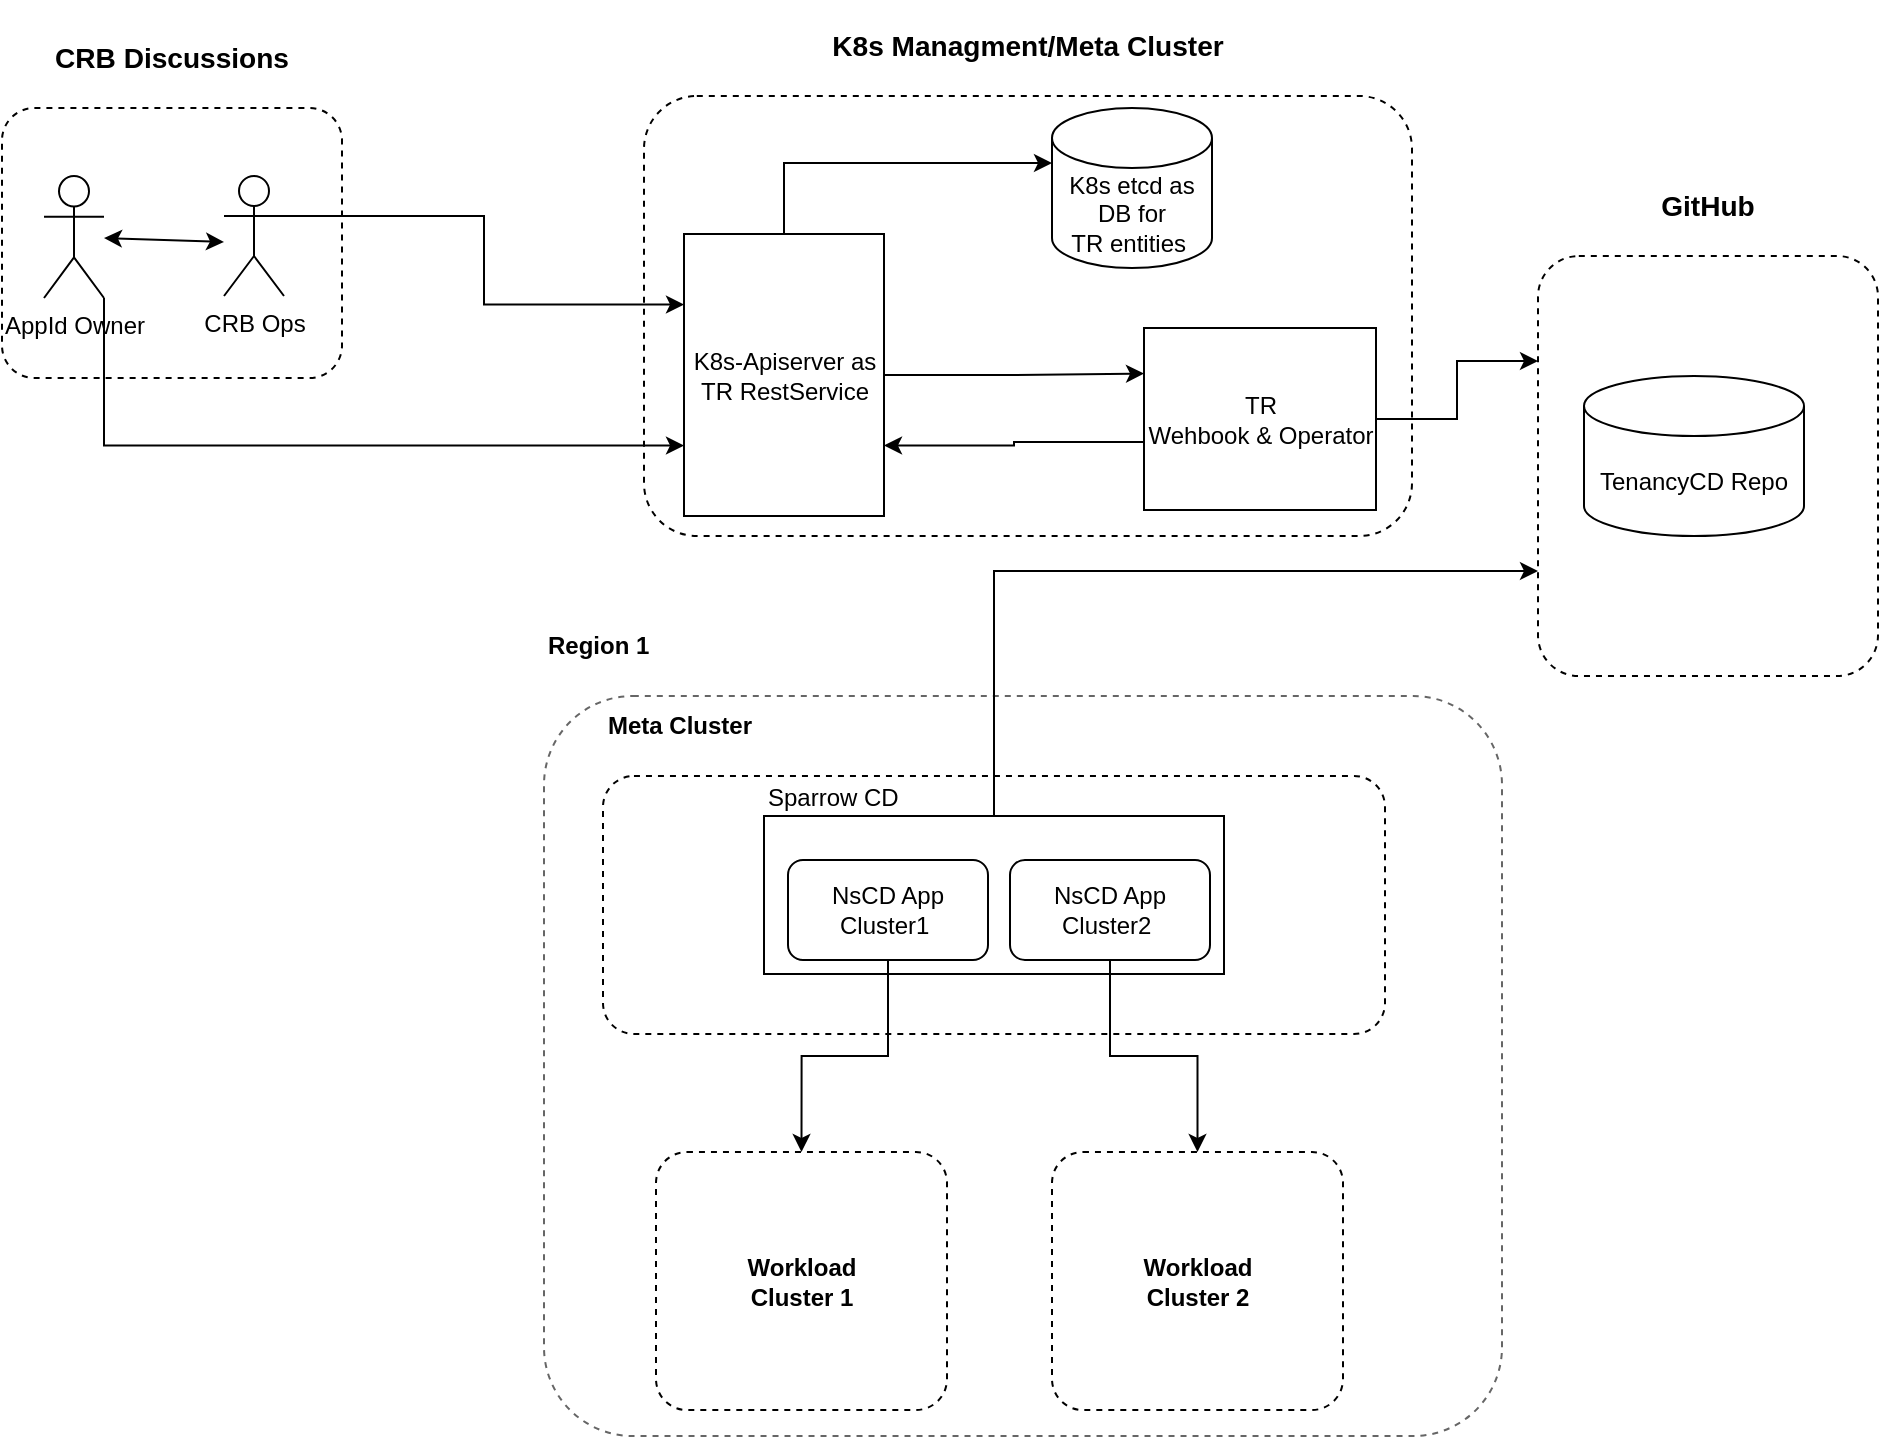 <mxfile version="14.8.2" type="github">
  <diagram name="Page-1" id="5f0bae14-7c28-e335-631c-24af17079c00">
    <mxGraphModel dx="946" dy="614" grid="0" gridSize="10" guides="1" tooltips="1" connect="1" arrows="1" fold="1" page="1" pageScale="1" pageWidth="1100" pageHeight="850" background="#ffffff" math="0" shadow="0">
      <root>
        <mxCell id="0" />
        <mxCell id="1" parent="0" />
        <mxCell id="AYsVlVa_zpvkdXSu99Lo-3" value="&lt;h4&gt;Region 1&lt;/h4&gt;" style="rounded=1;whiteSpace=wrap;html=1;fillColor=none;sketch=0;glass=0;arcSize=12;dashed=1;align=left;labelPosition=center;verticalLabelPosition=top;verticalAlign=bottom;strokeColor=#666666;" vertex="1" parent="1">
          <mxGeometry x="290" y="430" width="479" height="370" as="geometry" />
        </mxCell>
        <mxCell id="AYsVlVa_zpvkdXSu99Lo-11" value="&lt;h4&gt;Meta Cluster&lt;/h4&gt;" style="rounded=1;whiteSpace=wrap;html=1;fillColor=none;sketch=0;glass=0;arcSize=12;dashed=1;align=left;labelPosition=center;verticalLabelPosition=top;verticalAlign=bottom;" vertex="1" parent="1">
          <mxGeometry x="319.5" y="470" width="391" height="129" as="geometry" />
        </mxCell>
        <mxCell id="gNC8e_Q5bXdPXsjIlcGC-20" style="edgeStyle=orthogonalEdgeStyle;rounded=0;orthogonalLoop=1;jettySize=auto;html=1;exitX=1;exitY=1;exitDx=0;exitDy=0;exitPerimeter=0;entryX=0;entryY=0.75;entryDx=0;entryDy=0;" parent="1" source="gNC8e_Q5bXdPXsjIlcGC-1" target="gNC8e_Q5bXdPXsjIlcGC-5" edge="1">
          <mxGeometry relative="1" as="geometry" />
        </mxCell>
        <mxCell id="gNC8e_Q5bXdPXsjIlcGC-1" value="AppId Owner" style="shape=umlActor;verticalLabelPosition=bottom;verticalAlign=top;html=1;" parent="1" vertex="1">
          <mxGeometry x="40" y="170" width="30" height="61" as="geometry" />
        </mxCell>
        <mxCell id="gNC8e_Q5bXdPXsjIlcGC-18" style="edgeStyle=orthogonalEdgeStyle;rounded=0;orthogonalLoop=1;jettySize=auto;html=1;exitX=1;exitY=0.333;exitDx=0;exitDy=0;exitPerimeter=0;entryX=0;entryY=0.25;entryDx=0;entryDy=0;" parent="1" source="gNC8e_Q5bXdPXsjIlcGC-2" target="gNC8e_Q5bXdPXsjIlcGC-5" edge="1">
          <mxGeometry relative="1" as="geometry" />
        </mxCell>
        <mxCell id="gNC8e_Q5bXdPXsjIlcGC-2" value="CRB Ops" style="shape=umlActor;verticalLabelPosition=bottom;verticalAlign=top;html=1;" parent="1" vertex="1">
          <mxGeometry x="130" y="170" width="30" height="60" as="geometry" />
        </mxCell>
        <mxCell id="gNC8e_Q5bXdPXsjIlcGC-3" value="" style="endArrow=classic;startArrow=classic;html=1;" parent="1" source="gNC8e_Q5bXdPXsjIlcGC-1" edge="1">
          <mxGeometry width="50" height="50" relative="1" as="geometry">
            <mxPoint x="410" y="320" as="sourcePoint" />
            <mxPoint x="130" y="203" as="targetPoint" />
          </mxGeometry>
        </mxCell>
        <mxCell id="gNC8e_Q5bXdPXsjIlcGC-4" value="&lt;h3&gt;K8s Managment/Meta Cluster&lt;/h3&gt;" style="rounded=1;whiteSpace=wrap;html=1;fillColor=none;sketch=0;glass=0;arcSize=12;dashed=1;align=center;labelPosition=center;verticalLabelPosition=top;verticalAlign=bottom;" parent="1" vertex="1">
          <mxGeometry x="340" y="130" width="384" height="220" as="geometry" />
        </mxCell>
        <mxCell id="gNC8e_Q5bXdPXsjIlcGC-7" style="edgeStyle=orthogonalEdgeStyle;rounded=0;orthogonalLoop=1;jettySize=auto;html=1;exitX=0.5;exitY=0;exitDx=0;exitDy=0;entryX=0;entryY=0;entryDx=0;entryDy=27.5;entryPerimeter=0;" parent="1" source="gNC8e_Q5bXdPXsjIlcGC-5" target="gNC8e_Q5bXdPXsjIlcGC-6" edge="1">
          <mxGeometry relative="1" as="geometry" />
        </mxCell>
        <mxCell id="AYsVlVa_zpvkdXSu99Lo-19" style="edgeStyle=orthogonalEdgeStyle;rounded=0;orthogonalLoop=1;jettySize=auto;html=1;exitX=1;exitY=0.5;exitDx=0;exitDy=0;entryX=0;entryY=0.25;entryDx=0;entryDy=0;" edge="1" parent="1" source="gNC8e_Q5bXdPXsjIlcGC-5" target="gNC8e_Q5bXdPXsjIlcGC-8">
          <mxGeometry relative="1" as="geometry" />
        </mxCell>
        <mxCell id="gNC8e_Q5bXdPXsjIlcGC-5" value="K8s-Apiserver as &lt;br&gt;TR RestService" style="html=1;" parent="1" vertex="1">
          <mxGeometry x="360" y="199" width="100" height="141" as="geometry" />
        </mxCell>
        <mxCell id="gNC8e_Q5bXdPXsjIlcGC-6" value="K8s etcd as DB for&lt;br&gt;TR entities&amp;nbsp;" style="shape=cylinder3;whiteSpace=wrap;html=1;boundedLbl=1;backgroundOutline=1;size=15;glass=1;sketch=0;fillColor=none;" parent="1" vertex="1">
          <mxGeometry x="544" y="136" width="80" height="80" as="geometry" />
        </mxCell>
        <mxCell id="gNC8e_Q5bXdPXsjIlcGC-9" style="edgeStyle=orthogonalEdgeStyle;rounded=0;orthogonalLoop=1;jettySize=auto;html=1;exitX=0.009;exitY=0.626;exitDx=0;exitDy=0;entryX=1;entryY=0.75;entryDx=0;entryDy=0;exitPerimeter=0;" parent="1" source="gNC8e_Q5bXdPXsjIlcGC-8" target="gNC8e_Q5bXdPXsjIlcGC-5" edge="1">
          <mxGeometry relative="1" as="geometry" />
        </mxCell>
        <mxCell id="gNC8e_Q5bXdPXsjIlcGC-14" style="edgeStyle=orthogonalEdgeStyle;rounded=0;orthogonalLoop=1;jettySize=auto;html=1;exitX=1;exitY=0.5;exitDx=0;exitDy=0;entryX=0;entryY=0.25;entryDx=0;entryDy=0;" parent="1" source="gNC8e_Q5bXdPXsjIlcGC-8" target="gNC8e_Q5bXdPXsjIlcGC-10" edge="1">
          <mxGeometry relative="1" as="geometry" />
        </mxCell>
        <mxCell id="gNC8e_Q5bXdPXsjIlcGC-8" value="TR &lt;br&gt;Wehbook &amp;amp; Operator" style="html=1;" parent="1" vertex="1">
          <mxGeometry x="590" y="246" width="116" height="91" as="geometry" />
        </mxCell>
        <mxCell id="gNC8e_Q5bXdPXsjIlcGC-10" value="&lt;h3&gt;GitHub&lt;/h3&gt;" style="rounded=1;whiteSpace=wrap;html=1;fillColor=none;sketch=0;glass=0;arcSize=12;dashed=1;labelPosition=center;verticalLabelPosition=top;align=center;verticalAlign=bottom;" parent="1" vertex="1">
          <mxGeometry x="787" y="210" width="170" height="210" as="geometry" />
        </mxCell>
        <mxCell id="gNC8e_Q5bXdPXsjIlcGC-12" value="TenancyCD Repo" style="shape=cylinder3;whiteSpace=wrap;html=1;boundedLbl=1;backgroundOutline=1;size=15;glass=1;sketch=0;fillColor=none;" parent="1" vertex="1">
          <mxGeometry x="810" y="270" width="110" height="80" as="geometry" />
        </mxCell>
        <mxCell id="AYsVlVa_zpvkdXSu99Lo-18" style="edgeStyle=orthogonalEdgeStyle;rounded=0;orthogonalLoop=1;jettySize=auto;html=1;exitX=0.5;exitY=0;exitDx=0;exitDy=0;entryX=0;entryY=0.75;entryDx=0;entryDy=0;" edge="1" parent="1" source="gNC8e_Q5bXdPXsjIlcGC-15" target="gNC8e_Q5bXdPXsjIlcGC-10">
          <mxGeometry relative="1" as="geometry" />
        </mxCell>
        <mxCell id="gNC8e_Q5bXdPXsjIlcGC-15" value="Sparrow CD" style="html=1;labelPosition=center;verticalLabelPosition=top;align=left;verticalAlign=bottom;" parent="1" vertex="1">
          <mxGeometry x="400" y="490" width="230" height="79" as="geometry" />
        </mxCell>
        <mxCell id="AYsVlVa_zpvkdXSu99Lo-2" style="edgeStyle=orthogonalEdgeStyle;rounded=0;orthogonalLoop=1;jettySize=auto;html=1;exitX=0.5;exitY=1;exitDx=0;exitDy=0;" edge="1" parent="1">
          <mxGeometry relative="1" as="geometry">
            <mxPoint x="500" y="580" as="sourcePoint" />
            <mxPoint x="500" y="580" as="targetPoint" />
          </mxGeometry>
        </mxCell>
        <mxCell id="AYsVlVa_zpvkdXSu99Lo-16" style="edgeStyle=orthogonalEdgeStyle;rounded=0;orthogonalLoop=1;jettySize=auto;html=1;exitX=0.5;exitY=1;exitDx=0;exitDy=0;" edge="1" parent="1" source="AYsVlVa_zpvkdXSu99Lo-8" target="AYsVlVa_zpvkdXSu99Lo-15">
          <mxGeometry relative="1" as="geometry" />
        </mxCell>
        <mxCell id="AYsVlVa_zpvkdXSu99Lo-8" value="NsCD App Cluster2&amp;nbsp;" style="rounded=1;whiteSpace=wrap;html=1;glass=0;sketch=0;strokeColor=#000000;fillColor=none;align=center;" vertex="1" parent="1">
          <mxGeometry x="523" y="512" width="100" height="50" as="geometry" />
        </mxCell>
        <mxCell id="AYsVlVa_zpvkdXSu99Lo-17" style="edgeStyle=orthogonalEdgeStyle;rounded=0;orthogonalLoop=1;jettySize=auto;html=1;exitX=0.5;exitY=1;exitDx=0;exitDy=0;entryX=0.5;entryY=0;entryDx=0;entryDy=0;" edge="1" parent="1" source="AYsVlVa_zpvkdXSu99Lo-13" target="AYsVlVa_zpvkdXSu99Lo-14">
          <mxGeometry relative="1" as="geometry" />
        </mxCell>
        <mxCell id="AYsVlVa_zpvkdXSu99Lo-13" value="NsCD App Cluster1&amp;nbsp;" style="rounded=1;whiteSpace=wrap;html=1;glass=0;sketch=0;strokeColor=#000000;fillColor=none;align=center;" vertex="1" parent="1">
          <mxGeometry x="412" y="512" width="100" height="50" as="geometry" />
        </mxCell>
        <mxCell id="AYsVlVa_zpvkdXSu99Lo-14" value="&lt;h4&gt;Workload &lt;br&gt;Cluster 1&lt;/h4&gt;" style="rounded=1;whiteSpace=wrap;html=1;fillColor=none;sketch=0;glass=0;arcSize=12;dashed=1;align=center;labelPosition=center;verticalLabelPosition=middle;verticalAlign=middle;" vertex="1" parent="1">
          <mxGeometry x="346" y="658" width="145.5" height="129" as="geometry" />
        </mxCell>
        <mxCell id="AYsVlVa_zpvkdXSu99Lo-15" value="&lt;h4&gt;Workload &lt;br&gt;Cluster 2&lt;/h4&gt;" style="rounded=1;whiteSpace=wrap;html=1;fillColor=none;sketch=0;glass=0;arcSize=12;dashed=1;align=center;labelPosition=center;verticalLabelPosition=middle;verticalAlign=middle;" vertex="1" parent="1">
          <mxGeometry x="544" y="658" width="145.5" height="129" as="geometry" />
        </mxCell>
        <mxCell id="AYsVlVa_zpvkdXSu99Lo-20" value="&lt;h3&gt;CRB Discussions&lt;/h3&gt;" style="rounded=1;whiteSpace=wrap;html=1;fillColor=none;sketch=0;glass=0;arcSize=12;dashed=1;labelPosition=center;verticalLabelPosition=top;align=center;verticalAlign=bottom;" vertex="1" parent="1">
          <mxGeometry x="19" y="136" width="170" height="135" as="geometry" />
        </mxCell>
      </root>
    </mxGraphModel>
  </diagram>
</mxfile>
